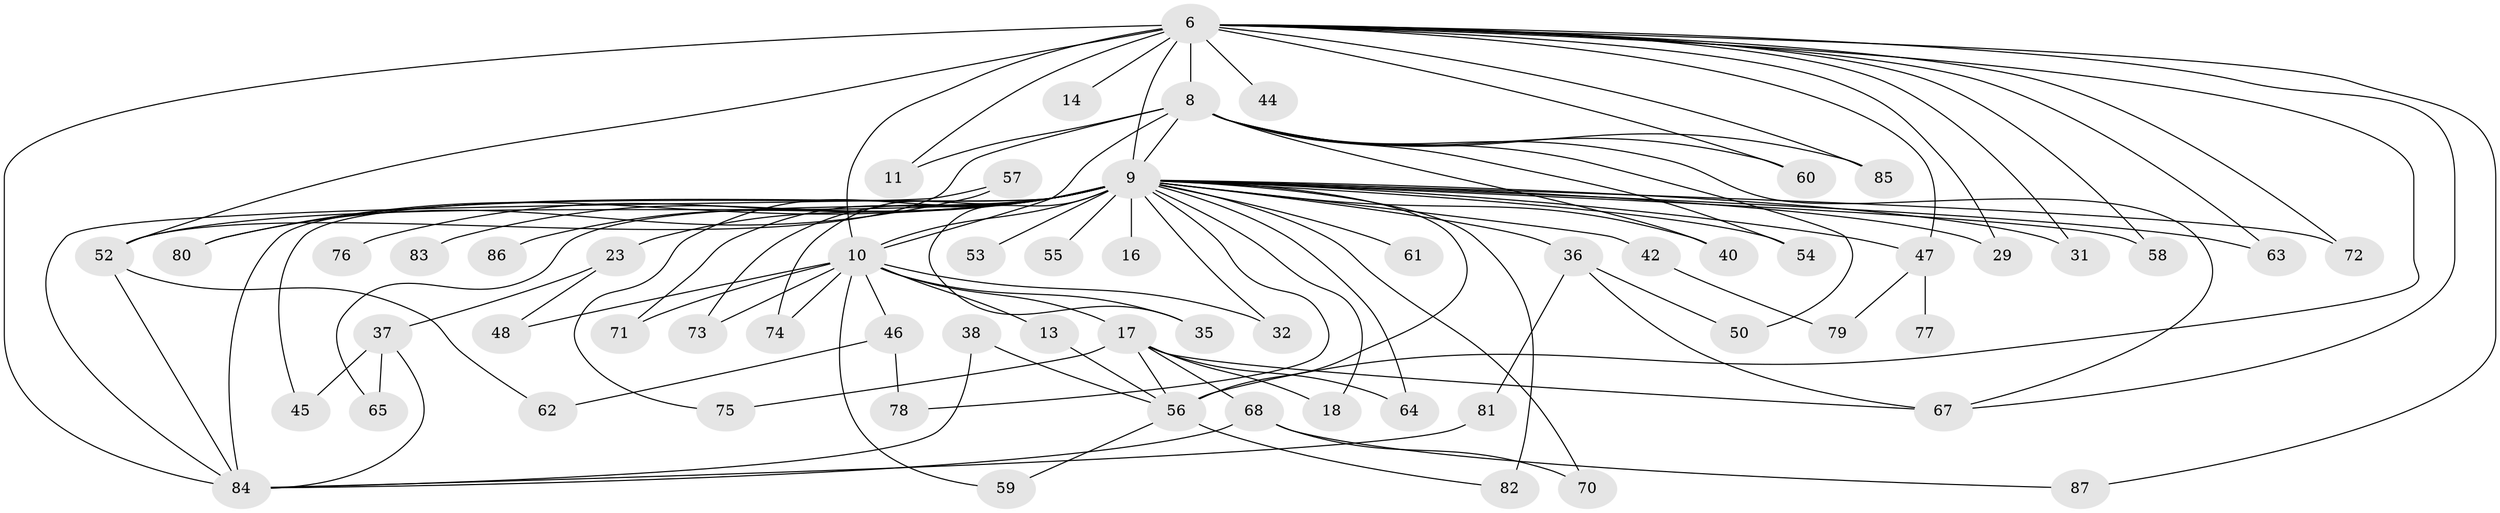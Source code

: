 // original degree distribution, {24: 0.011494252873563218, 16: 0.011494252873563218, 20: 0.011494252873563218, 26: 0.011494252873563218, 23: 0.011494252873563218, 19: 0.011494252873563218, 12: 0.011494252873563218, 14: 0.022988505747126436, 21: 0.011494252873563218, 2: 0.6091954022988506, 6: 0.022988505747126436, 3: 0.11494252873563218, 8: 0.011494252873563218, 4: 0.06896551724137931, 9: 0.011494252873563218, 5: 0.04597701149425287}
// Generated by graph-tools (version 1.1) at 2025/48/03/04/25 21:48:55]
// undirected, 60 vertices, 107 edges
graph export_dot {
graph [start="1"]
  node [color=gray90,style=filled];
  6 [super="+3"];
  8 [super="+7"];
  9 [super="+5+4"];
  10 [super="+2"];
  11;
  13;
  14;
  16;
  17;
  18;
  23;
  29 [super="+15"];
  31;
  32;
  35;
  36;
  37;
  38;
  40;
  42;
  44;
  45;
  46;
  47 [super="+30"];
  48;
  50;
  52 [super="+49"];
  53 [super="+41"];
  54;
  55;
  56 [super="+22+27"];
  57;
  58;
  59;
  60;
  61;
  62;
  63;
  64 [super="+43"];
  65;
  67 [super="+19"];
  68 [super="+51"];
  70;
  71;
  72;
  73;
  74 [super="+39"];
  75;
  76;
  77;
  78;
  79;
  80 [super="+21+66"];
  81;
  82 [super="+28"];
  83;
  84 [super="+33+69"];
  85;
  86;
  87;
  6 -- 8 [weight=4];
  6 -- 9 [weight=8];
  6 -- 10 [weight=4];
  6 -- 14 [weight=2];
  6 -- 31;
  6 -- 44 [weight=2];
  6 -- 60;
  6 -- 85;
  6 -- 87;
  6 -- 11;
  6 -- 72;
  6 -- 29 [weight=2];
  6 -- 58;
  6 -- 63;
  6 -- 47;
  6 -- 56 [weight=3];
  6 -- 67;
  6 -- 84;
  6 -- 52;
  8 -- 9 [weight=8];
  8 -- 10 [weight=4];
  8 -- 11;
  8 -- 40;
  8 -- 54;
  8 -- 60;
  8 -- 50;
  8 -- 85;
  8 -- 67;
  8 -- 52;
  9 -- 10 [weight=8];
  9 -- 36;
  9 -- 53 [weight=3];
  9 -- 56 [weight=2];
  9 -- 61 [weight=2];
  9 -- 63;
  9 -- 74 [weight=2];
  9 -- 76 [weight=2];
  9 -- 82 [weight=2];
  9 -- 64 [weight=2];
  9 -- 72;
  9 -- 78;
  9 -- 86 [weight=2];
  9 -- 29;
  9 -- 40;
  9 -- 42 [weight=2];
  9 -- 45;
  9 -- 54;
  9 -- 55 [weight=2];
  9 -- 65;
  9 -- 70;
  9 -- 71;
  9 -- 73;
  9 -- 75;
  9 -- 16 [weight=2];
  9 -- 80 [weight=4];
  9 -- 18;
  9 -- 83;
  9 -- 23 [weight=2];
  9 -- 31;
  9 -- 32;
  9 -- 35;
  9 -- 47 [weight=2];
  9 -- 52;
  9 -- 58;
  9 -- 84 [weight=5];
  10 -- 13;
  10 -- 17 [weight=2];
  10 -- 35;
  10 -- 46 [weight=2];
  10 -- 73;
  10 -- 71;
  10 -- 32;
  10 -- 48;
  10 -- 59;
  10 -- 74;
  13 -- 56;
  17 -- 18;
  17 -- 67;
  17 -- 75;
  17 -- 68;
  17 -- 64;
  17 -- 56;
  23 -- 37;
  23 -- 48;
  36 -- 50;
  36 -- 81;
  36 -- 67;
  37 -- 45;
  37 -- 65;
  37 -- 84;
  38 -- 56;
  38 -- 84;
  42 -- 79;
  46 -- 62;
  46 -- 78;
  47 -- 79;
  47 -- 77;
  52 -- 84;
  52 -- 62;
  56 -- 82;
  56 -- 59;
  57 -- 80;
  57 -- 84;
  68 -- 70;
  68 -- 87;
  68 -- 84 [weight=2];
  81 -- 84;
}
